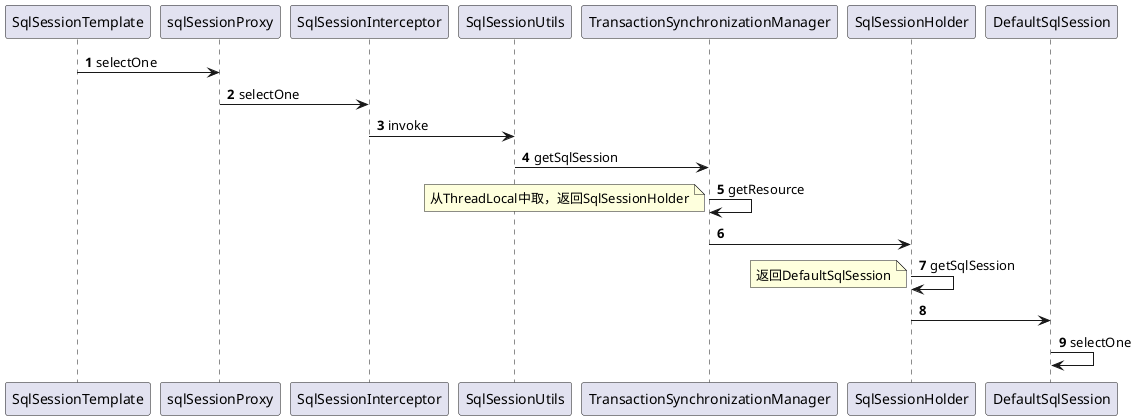 @startuml
'https://plantuml.com/sequence-diagram

autonumber

SqlSessionTemplate -> sqlSessionProxy: selectOne
sqlSessionProxy -> SqlSessionInterceptor: selectOne
SqlSessionInterceptor -> SqlSessionUtils:invoke
SqlSessionUtils -> TransactionSynchronizationManager:getSqlSession
TransactionSynchronizationManager -> TransactionSynchronizationManager:getResource
note left:从ThreadLocal中取，返回SqlSessionHolder
TransactionSynchronizationManager -> SqlSessionHolder
SqlSessionHolder -> SqlSessionHolder: getSqlSession
note left:返回DefaultSqlSession
SqlSessionHolder -> DefaultSqlSession
DefaultSqlSession -> DefaultSqlSession: selectOne
@enduml